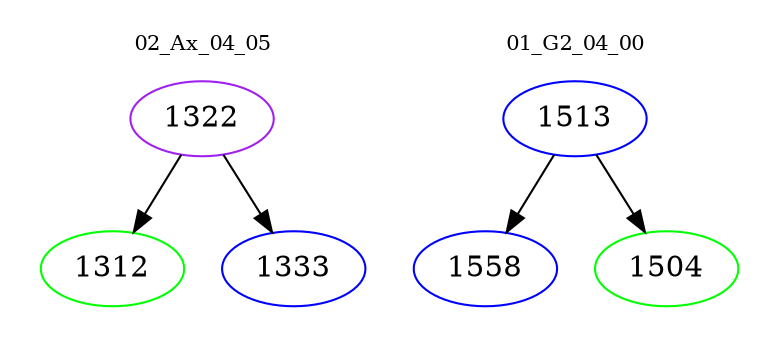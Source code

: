 digraph{
subgraph cluster_0 {
color = white
label = "02_Ax_04_05";
fontsize=10;
T0_1322 [label="1322", color="purple"]
T0_1322 -> T0_1312 [color="black"]
T0_1312 [label="1312", color="green"]
T0_1322 -> T0_1333 [color="black"]
T0_1333 [label="1333", color="blue"]
}
subgraph cluster_1 {
color = white
label = "01_G2_04_00";
fontsize=10;
T1_1513 [label="1513", color="blue"]
T1_1513 -> T1_1558 [color="black"]
T1_1558 [label="1558", color="blue"]
T1_1513 -> T1_1504 [color="black"]
T1_1504 [label="1504", color="green"]
}
}
